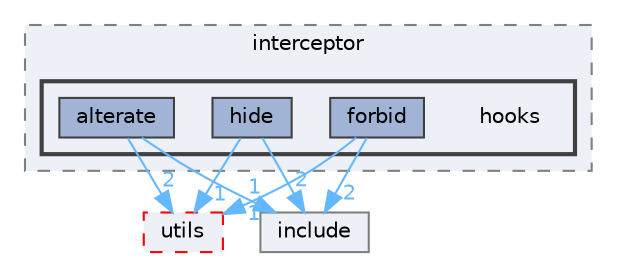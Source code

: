 digraph "hooks"
{
 // INTERACTIVE_SVG=YES
 // LATEX_PDF_SIZE
  bgcolor="transparent";
  edge [fontname=Helvetica,fontsize=10,labelfontname=Helvetica,labelfontsize=10];
  node [fontname=Helvetica,fontsize=10,shape=box,height=0.2,width=0.4];
  compound=true
  subgraph clusterdir_d904e3780084ba82573a1722fa499be7 {
    graph [ bgcolor="#edf0f7", pencolor="grey50", label="interceptor", fontname=Helvetica,fontsize=10 style="filled,dashed", URL="dir_d904e3780084ba82573a1722fa499be7.html",tooltip=""]
  subgraph clusterdir_58d81aca62240850016cc5edfb65e3c4 {
    graph [ bgcolor="#edf0f7", pencolor="grey25", label="", fontname=Helvetica,fontsize=10 style="filled,bold", URL="dir_58d81aca62240850016cc5edfb65e3c4.html",tooltip=""]
    dir_58d81aca62240850016cc5edfb65e3c4 [shape=plaintext, label="hooks"];
  dir_f9f661837aabd674a24972c2db0b9d2b [label="alterate", fillcolor="#a2b4d6", color="grey25", style="filled", URL="dir_f9f661837aabd674a24972c2db0b9d2b.html",tooltip=""];
  dir_36927fcace7594c8dec135ed4bd6d0df [label="forbid", fillcolor="#a2b4d6", color="grey25", style="filled", URL="dir_36927fcace7594c8dec135ed4bd6d0df.html",tooltip=""];
  dir_91a53eebf2a5c4f5bc088433f98fa0f2 [label="hide", fillcolor="#a2b4d6", color="grey25", style="filled", URL="dir_91a53eebf2a5c4f5bc088433f98fa0f2.html",tooltip=""];
  }
  }
  dir_c131034057e02e1eae9fabc5bf404e0f [label="utils", fillcolor="#edf0f7", color="red", style="filled,dashed", URL="dir_c131034057e02e1eae9fabc5bf404e0f.html",tooltip=""];
  dir_d6529833b28cf7034848d180a0eb120f [label="include", fillcolor="#edf0f7", color="grey50", style="filled", URL="dir_d6529833b28cf7034848d180a0eb120f.html",tooltip=""];
  dir_f9f661837aabd674a24972c2db0b9d2b->dir_c131034057e02e1eae9fabc5bf404e0f [headlabel="2", labeldistance=1.5 headhref="dir_000000_000033.html" href="dir_000000_000033.html" color="steelblue1" fontcolor="steelblue1"];
  dir_f9f661837aabd674a24972c2db0b9d2b->dir_d6529833b28cf7034848d180a0eb120f [headlabel="1", labeldistance=1.5 headhref="dir_000000_000013.html" href="dir_000000_000013.html" color="steelblue1" fontcolor="steelblue1"];
  dir_36927fcace7594c8dec135ed4bd6d0df->dir_c131034057e02e1eae9fabc5bf404e0f [headlabel="1", labeldistance=1.5 headhref="dir_000010_000033.html" href="dir_000010_000033.html" color="steelblue1" fontcolor="steelblue1"];
  dir_36927fcace7594c8dec135ed4bd6d0df->dir_d6529833b28cf7034848d180a0eb120f [headlabel="2", labeldistance=1.5 headhref="dir_000010_000013.html" href="dir_000010_000013.html" color="steelblue1" fontcolor="steelblue1"];
  dir_91a53eebf2a5c4f5bc088433f98fa0f2->dir_c131034057e02e1eae9fabc5bf404e0f [headlabel="1", labeldistance=1.5 headhref="dir_000011_000033.html" href="dir_000011_000033.html" color="steelblue1" fontcolor="steelblue1"];
  dir_91a53eebf2a5c4f5bc088433f98fa0f2->dir_d6529833b28cf7034848d180a0eb120f [headlabel="2", labeldistance=1.5 headhref="dir_000011_000013.html" href="dir_000011_000013.html" color="steelblue1" fontcolor="steelblue1"];
}
